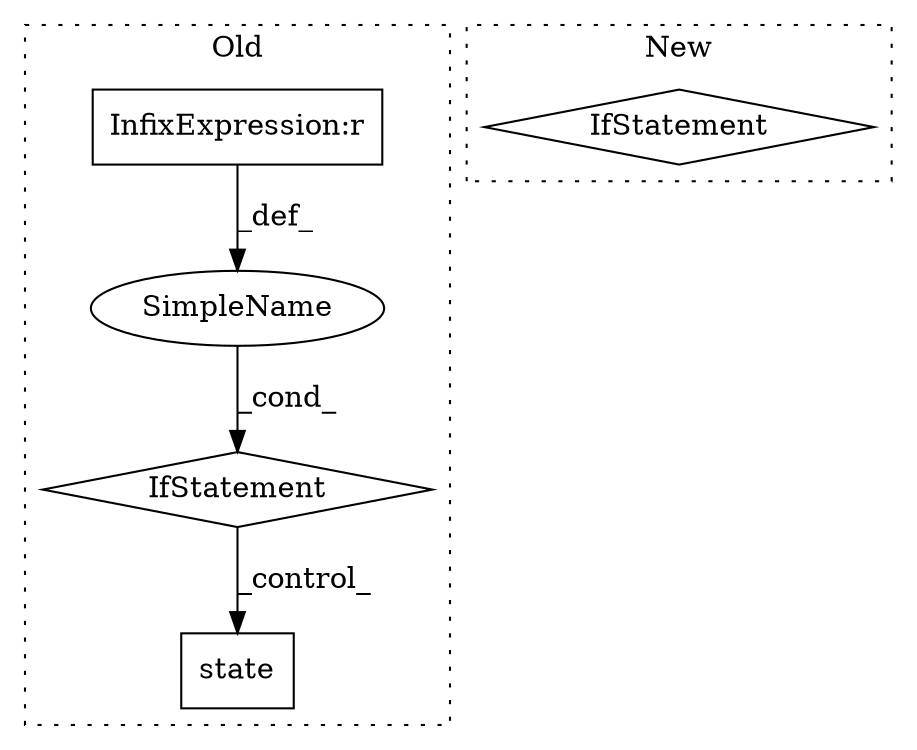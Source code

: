 digraph G {
subgraph cluster0 {
1 [label="state" a="32" s="14993" l="7" shape="box"];
3 [label="IfStatement" a="25" s="14895,14930" l="4,2" shape="diamond"];
4 [label="SimpleName" a="42" s="" l="" shape="ellipse"];
5 [label="InfixExpression:r" a="27" s="14912" l="4" shape="box"];
label = "Old";
style="dotted";
}
subgraph cluster1 {
2 [label="IfStatement" a="25" s="11569,11615" l="4,2" shape="diamond"];
label = "New";
style="dotted";
}
3 -> 1 [label="_control_"];
4 -> 3 [label="_cond_"];
5 -> 4 [label="_def_"];
}